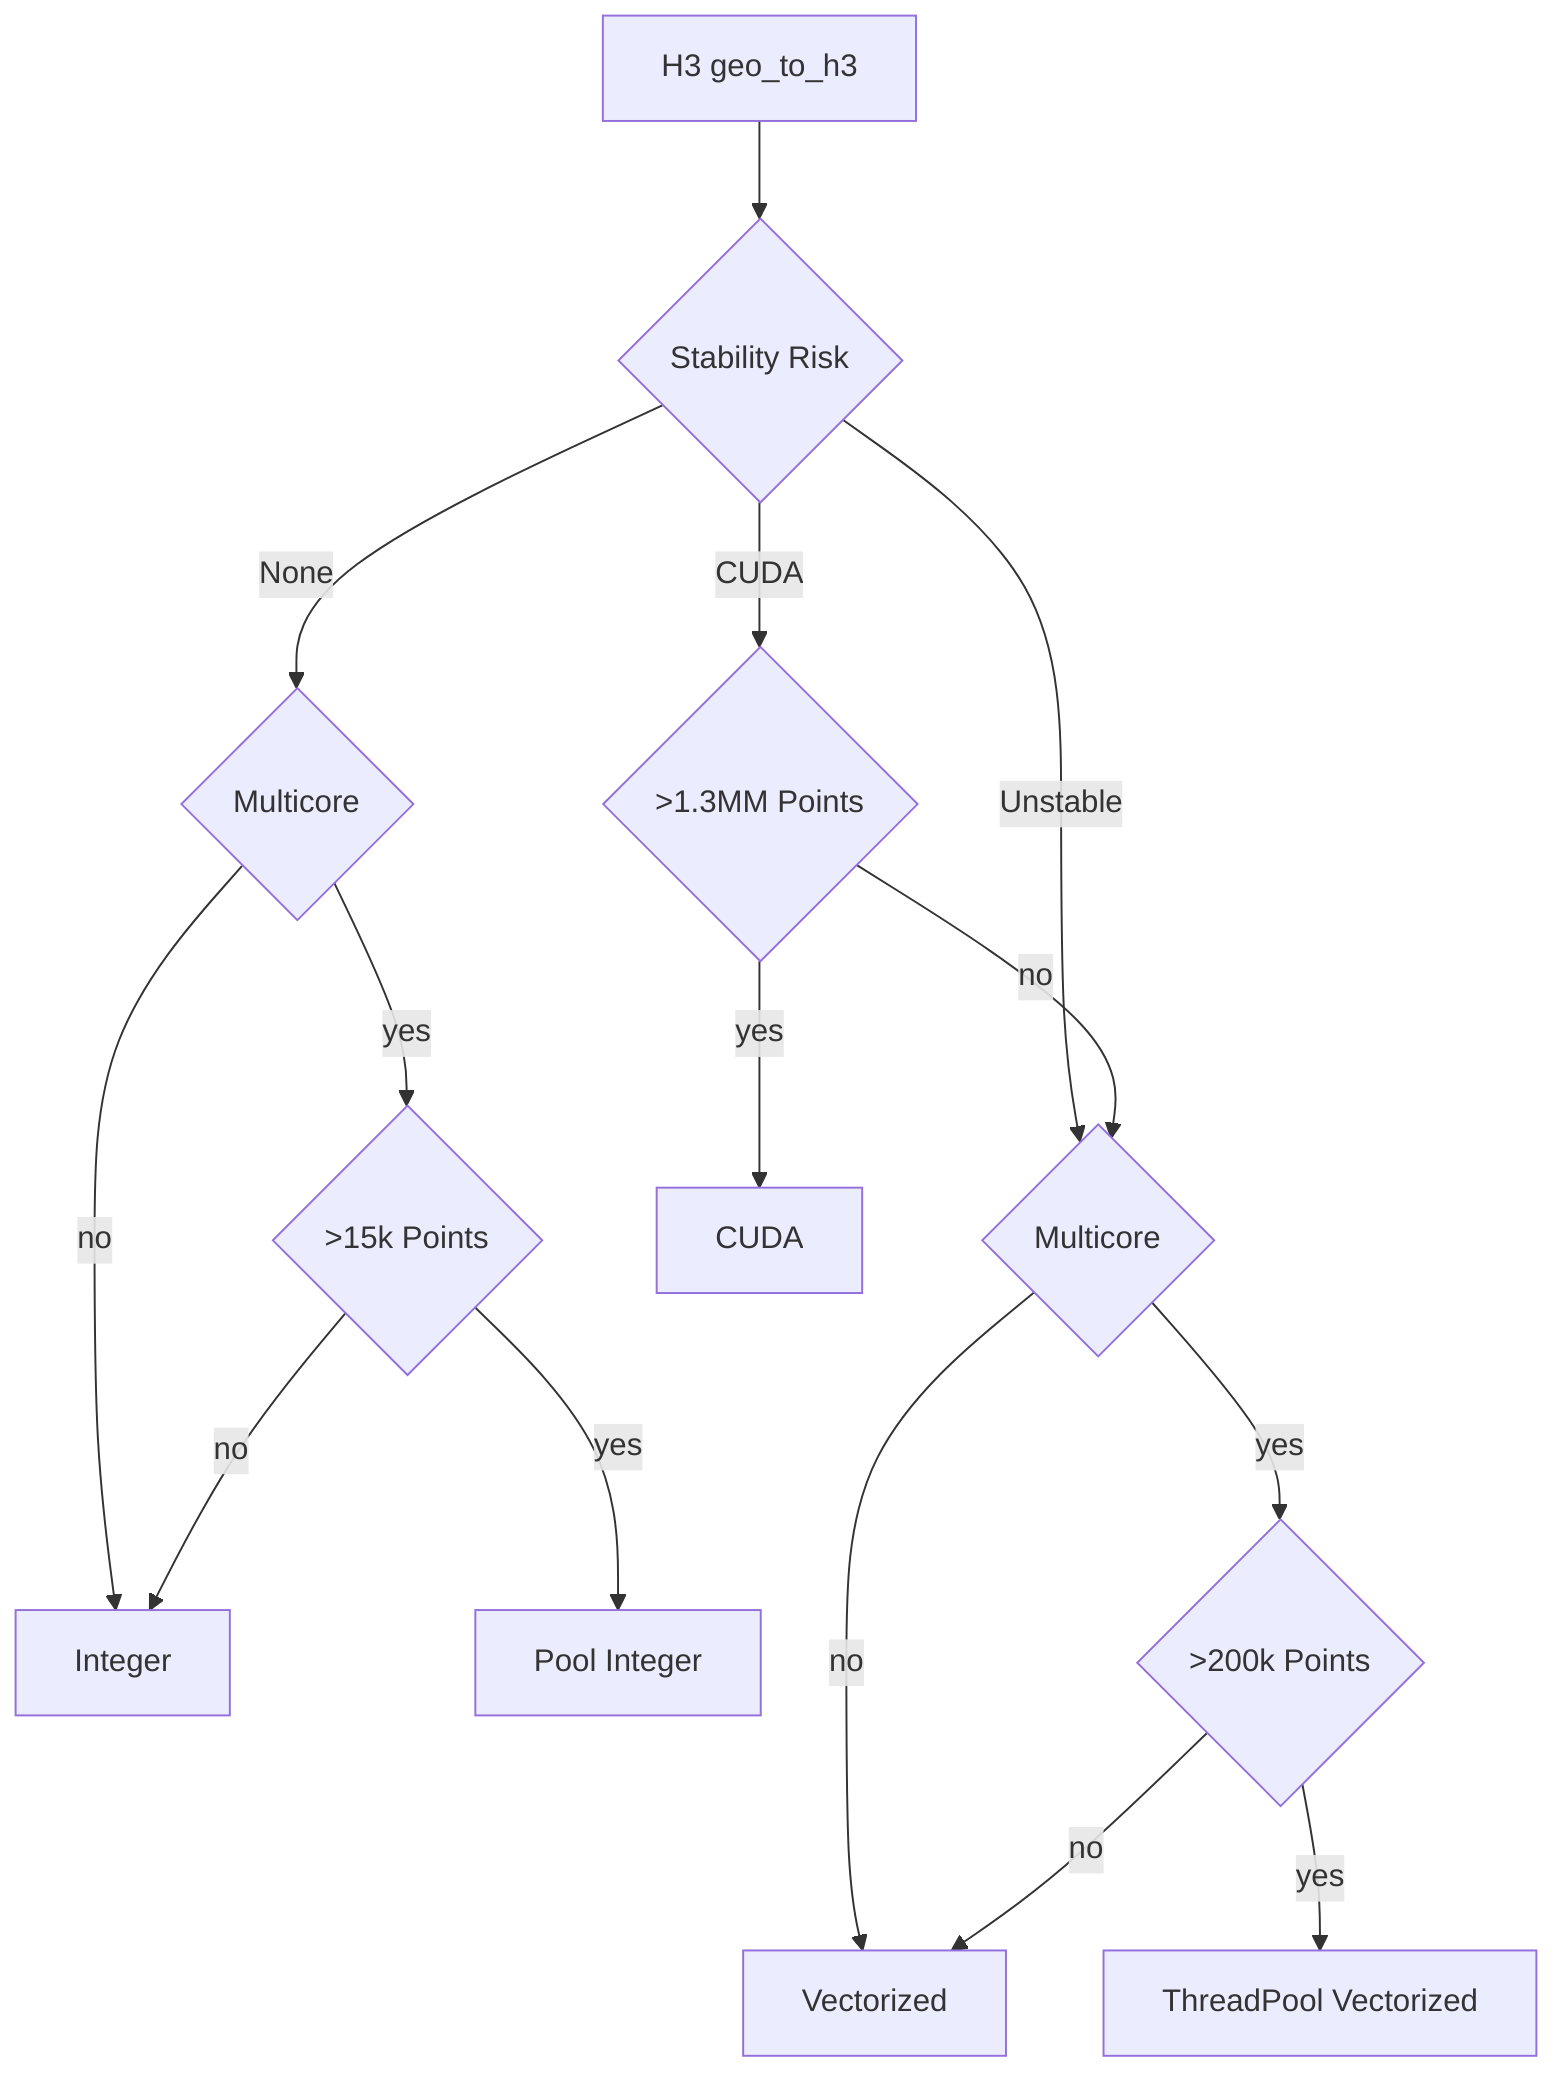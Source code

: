 graph TD
    root[H3 geo_to_h3] -->stability{Stability Risk}
    stability --> |None| multicore_simple{Multicore}
    multicore_simple --> |no| int[Integer]
    multicore_simple --> |yes| multicore_simple_size{>15k Points}
    multicore_simple_size --> |no| int
    multicore_simple_size --> |yes| pi[Pool Integer]
    stability --> |Unstable| multicore_unstable{Multicore}
    multicore_unstable --> |no| vectorized[Vectorized]
    multicore_unstable --> |yes| vectorized_size{>200k Points}
    vectorized_size --> |yes| thread_pool[ThreadPool Vectorized]
    vectorized_size --> |no| vectorized
    stability --> |CUDA| cuda_size{>1.3MM Points}
    cuda_size --> |no| multicore_unstable
    cuda_size --> |yes| cuda_unified[CUDA]